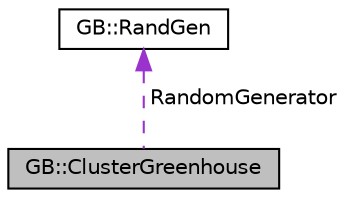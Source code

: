 digraph "GB::ClusterGreenhouse"
{
  edge [fontname="Helvetica",fontsize="10",labelfontname="Helvetica",labelfontsize="10"];
  node [fontname="Helvetica",fontsize="10",shape=record];
  Node1 [label="GB::ClusterGreenhouse",height=0.2,width=0.4,color="black", fillcolor="grey75", style="filled", fontcolor="black"];
  Node2 -> Node1 [dir="back",color="darkorchid3",fontsize="10",style="dashed",label=" RandomGenerator" ,fontname="Helvetica"];
  Node2 [label="GB::RandGen",height=0.2,width=0.4,color="black", fillcolor="white", style="filled",URL="$class_g_b_1_1_rand_gen.html",tooltip="This class is a shallow wrapper for std::random. To use this class, make an instance of RandGen with ..."];
}
